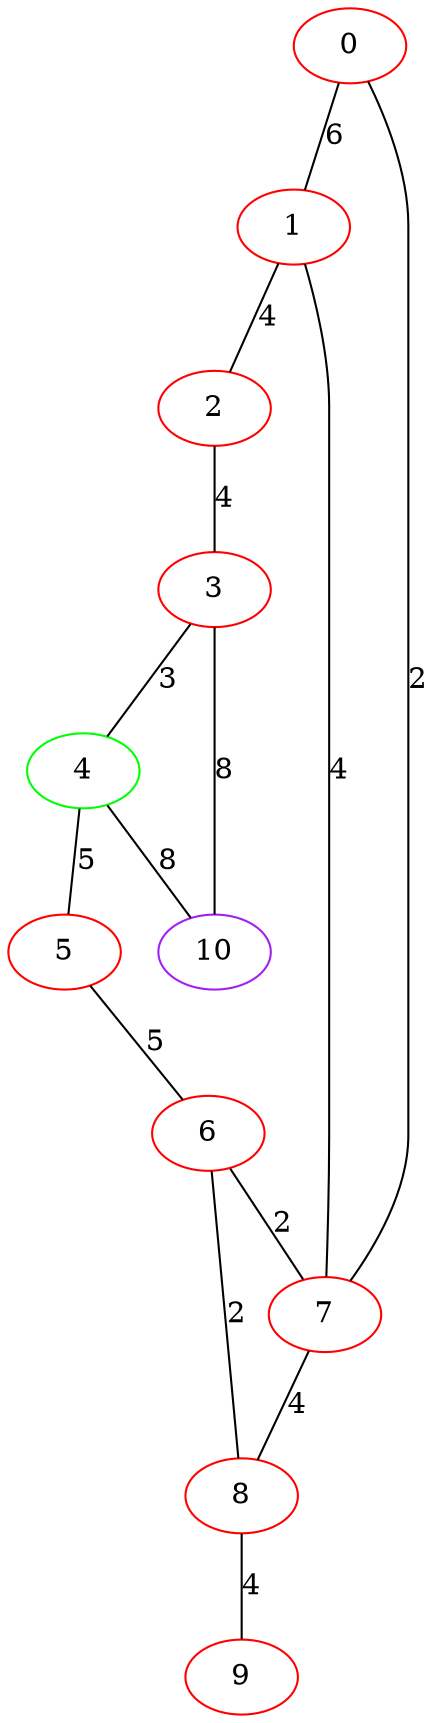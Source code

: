 graph "" {
0 [color=red, weight=1];
1 [color=red, weight=1];
2 [color=red, weight=1];
3 [color=red, weight=1];
4 [color=green, weight=2];
5 [color=red, weight=1];
6 [color=red, weight=1];
7 [color=red, weight=1];
8 [color=red, weight=1];
9 [color=red, weight=1];
10 [color=purple, weight=4];
0 -- 1  [key=0, label=6];
0 -- 7  [key=0, label=2];
1 -- 2  [key=0, label=4];
1 -- 7  [key=0, label=4];
2 -- 3  [key=0, label=4];
3 -- 4  [key=0, label=3];
3 -- 10  [key=0, label=8];
4 -- 10  [key=0, label=8];
4 -- 5  [key=0, label=5];
5 -- 6  [key=0, label=5];
6 -- 8  [key=0, label=2];
6 -- 7  [key=0, label=2];
7 -- 8  [key=0, label=4];
8 -- 9  [key=0, label=4];
}
